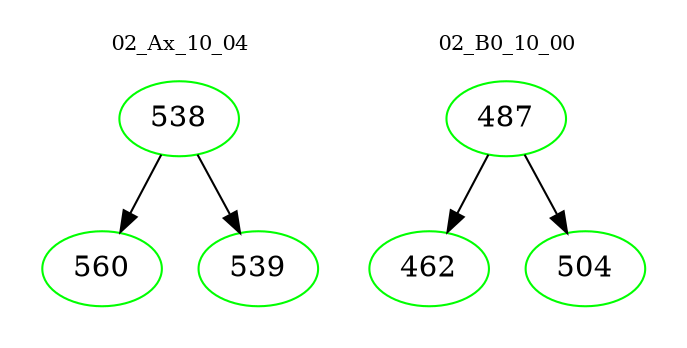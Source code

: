 digraph{
subgraph cluster_0 {
color = white
label = "02_Ax_10_04";
fontsize=10;
T0_538 [label="538", color="green"]
T0_538 -> T0_560 [color="black"]
T0_560 [label="560", color="green"]
T0_538 -> T0_539 [color="black"]
T0_539 [label="539", color="green"]
}
subgraph cluster_1 {
color = white
label = "02_B0_10_00";
fontsize=10;
T1_487 [label="487", color="green"]
T1_487 -> T1_462 [color="black"]
T1_462 [label="462", color="green"]
T1_487 -> T1_504 [color="black"]
T1_504 [label="504", color="green"]
}
}
